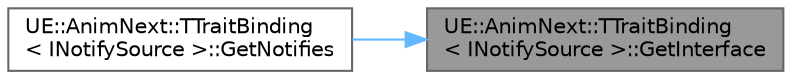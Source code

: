 digraph "UE::AnimNext::TTraitBinding&lt; INotifySource &gt;::GetInterface"
{
 // INTERACTIVE_SVG=YES
 // LATEX_PDF_SIZE
  bgcolor="transparent";
  edge [fontname=Helvetica,fontsize=10,labelfontname=Helvetica,labelfontsize=10];
  node [fontname=Helvetica,fontsize=10,shape=box,height=0.2,width=0.4];
  rankdir="RL";
  Node1 [id="Node000001",label="UE::AnimNext::TTraitBinding\l\< INotifySource \>::GetInterface",height=0.2,width=0.4,color="gray40", fillcolor="grey60", style="filled", fontcolor="black",tooltip=" "];
  Node1 -> Node2 [id="edge1_Node000001_Node000002",dir="back",color="steelblue1",style="solid",tooltip=" "];
  Node2 [id="Node000002",label="UE::AnimNext::TTraitBinding\l\< INotifySource \>::GetNotifies",height=0.2,width=0.4,color="grey40", fillcolor="white", style="filled",URL="$d0/d76/structUE_1_1AnimNext_1_1TTraitBinding_3_01INotifySource_01_4.html#a00b56ead2a6c98f66d3a149d2691a536",tooltip=" "];
}
